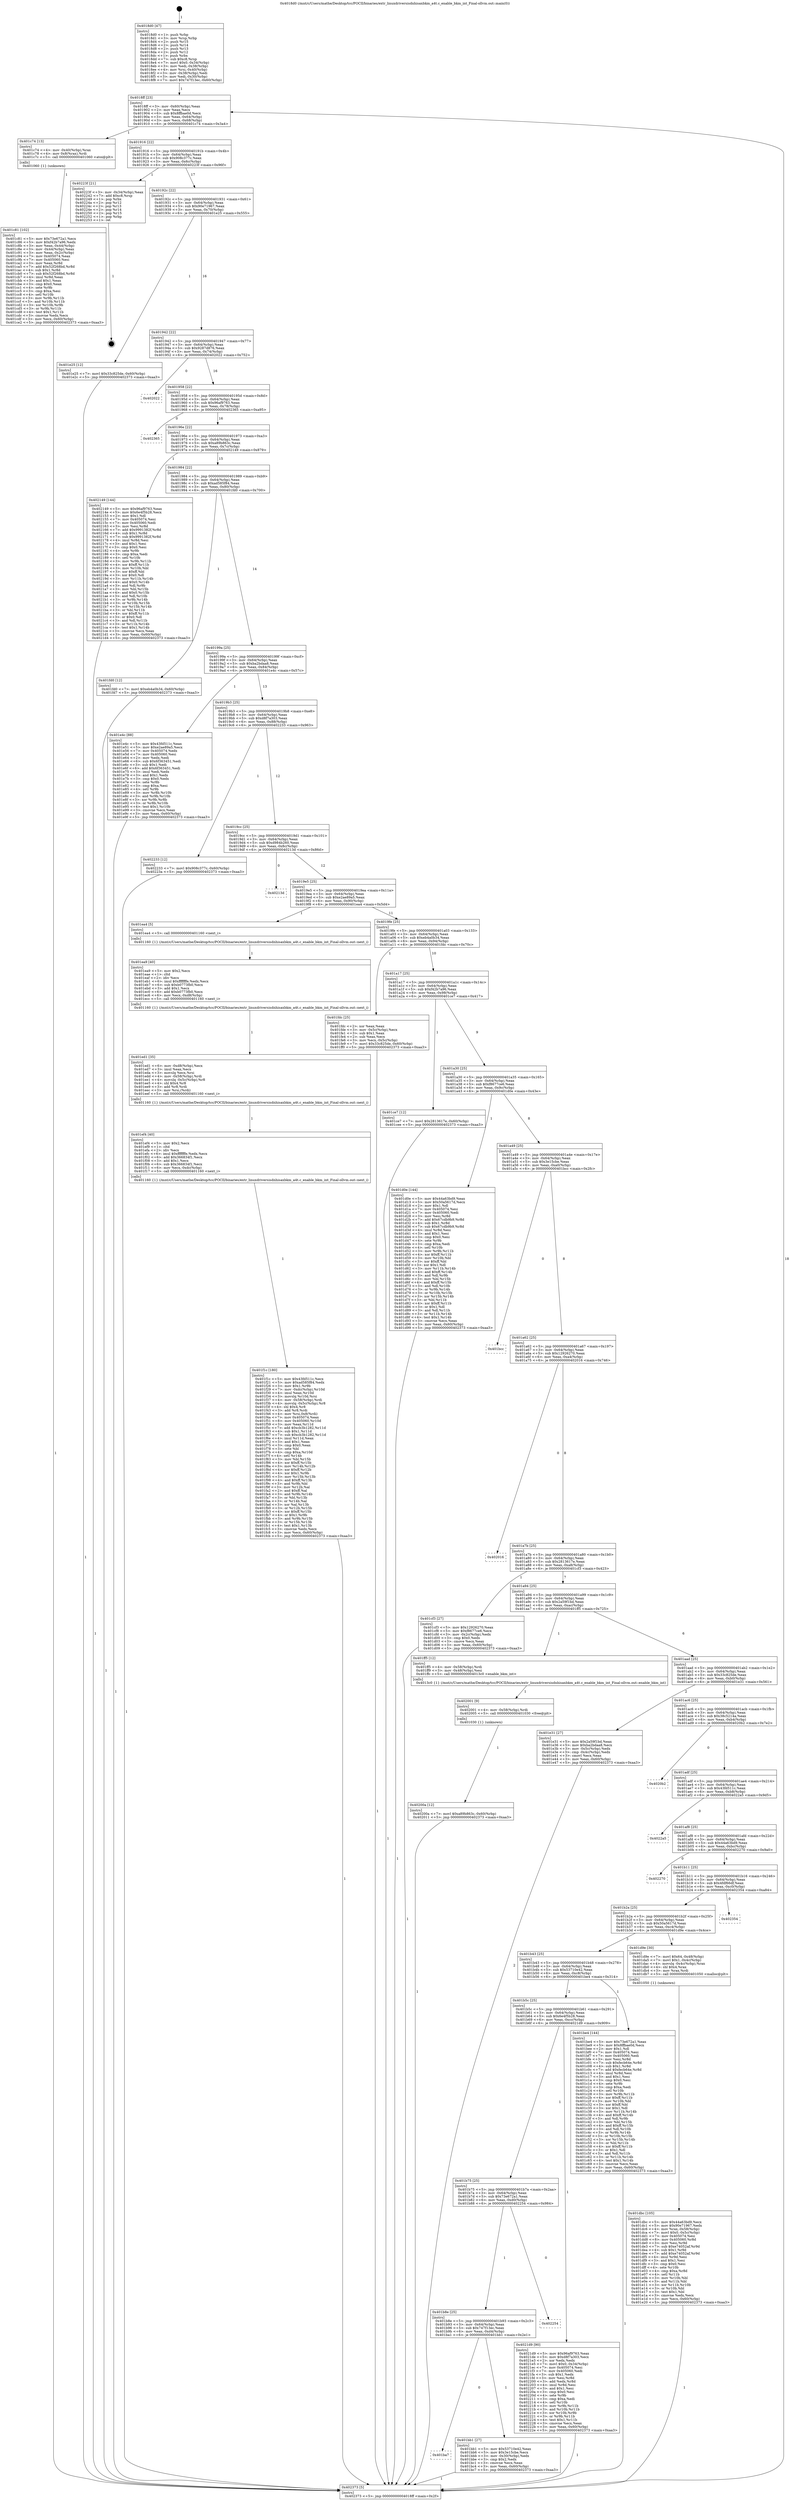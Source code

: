 digraph "0x4018d0" {
  label = "0x4018d0 (/mnt/c/Users/mathe/Desktop/tcc/POCII/binaries/extr_linuxdriversisdnhisaxbkm_a4t.c_enable_bkm_int_Final-ollvm.out::main(0))"
  labelloc = "t"
  node[shape=record]

  Entry [label="",width=0.3,height=0.3,shape=circle,fillcolor=black,style=filled]
  "0x4018ff" [label="{
     0x4018ff [23]\l
     | [instrs]\l
     &nbsp;&nbsp;0x4018ff \<+3\>: mov -0x60(%rbp),%eax\l
     &nbsp;&nbsp;0x401902 \<+2\>: mov %eax,%ecx\l
     &nbsp;&nbsp;0x401904 \<+6\>: sub $0x8ffbae0d,%ecx\l
     &nbsp;&nbsp;0x40190a \<+3\>: mov %eax,-0x64(%rbp)\l
     &nbsp;&nbsp;0x40190d \<+3\>: mov %ecx,-0x68(%rbp)\l
     &nbsp;&nbsp;0x401910 \<+6\>: je 0000000000401c74 \<main+0x3a4\>\l
  }"]
  "0x401c74" [label="{
     0x401c74 [13]\l
     | [instrs]\l
     &nbsp;&nbsp;0x401c74 \<+4\>: mov -0x40(%rbp),%rax\l
     &nbsp;&nbsp;0x401c78 \<+4\>: mov 0x8(%rax),%rdi\l
     &nbsp;&nbsp;0x401c7c \<+5\>: call 0000000000401060 \<atoi@plt\>\l
     | [calls]\l
     &nbsp;&nbsp;0x401060 \{1\} (unknown)\l
  }"]
  "0x401916" [label="{
     0x401916 [22]\l
     | [instrs]\l
     &nbsp;&nbsp;0x401916 \<+5\>: jmp 000000000040191b \<main+0x4b\>\l
     &nbsp;&nbsp;0x40191b \<+3\>: mov -0x64(%rbp),%eax\l
     &nbsp;&nbsp;0x40191e \<+5\>: sub $0x908c377c,%eax\l
     &nbsp;&nbsp;0x401923 \<+3\>: mov %eax,-0x6c(%rbp)\l
     &nbsp;&nbsp;0x401926 \<+6\>: je 000000000040223f \<main+0x96f\>\l
  }"]
  Exit [label="",width=0.3,height=0.3,shape=circle,fillcolor=black,style=filled,peripheries=2]
  "0x40223f" [label="{
     0x40223f [21]\l
     | [instrs]\l
     &nbsp;&nbsp;0x40223f \<+3\>: mov -0x34(%rbp),%eax\l
     &nbsp;&nbsp;0x402242 \<+7\>: add $0xc8,%rsp\l
     &nbsp;&nbsp;0x402249 \<+1\>: pop %rbx\l
     &nbsp;&nbsp;0x40224a \<+2\>: pop %r12\l
     &nbsp;&nbsp;0x40224c \<+2\>: pop %r13\l
     &nbsp;&nbsp;0x40224e \<+2\>: pop %r14\l
     &nbsp;&nbsp;0x402250 \<+2\>: pop %r15\l
     &nbsp;&nbsp;0x402252 \<+1\>: pop %rbp\l
     &nbsp;&nbsp;0x402253 \<+1\>: ret\l
  }"]
  "0x40192c" [label="{
     0x40192c [22]\l
     | [instrs]\l
     &nbsp;&nbsp;0x40192c \<+5\>: jmp 0000000000401931 \<main+0x61\>\l
     &nbsp;&nbsp;0x401931 \<+3\>: mov -0x64(%rbp),%eax\l
     &nbsp;&nbsp;0x401934 \<+5\>: sub $0x90e71967,%eax\l
     &nbsp;&nbsp;0x401939 \<+3\>: mov %eax,-0x70(%rbp)\l
     &nbsp;&nbsp;0x40193c \<+6\>: je 0000000000401e25 \<main+0x555\>\l
  }"]
  "0x40200a" [label="{
     0x40200a [12]\l
     | [instrs]\l
     &nbsp;&nbsp;0x40200a \<+7\>: movl $0xa89b863c,-0x60(%rbp)\l
     &nbsp;&nbsp;0x402011 \<+5\>: jmp 0000000000402373 \<main+0xaa3\>\l
  }"]
  "0x401e25" [label="{
     0x401e25 [12]\l
     | [instrs]\l
     &nbsp;&nbsp;0x401e25 \<+7\>: movl $0x33c825de,-0x60(%rbp)\l
     &nbsp;&nbsp;0x401e2c \<+5\>: jmp 0000000000402373 \<main+0xaa3\>\l
  }"]
  "0x401942" [label="{
     0x401942 [22]\l
     | [instrs]\l
     &nbsp;&nbsp;0x401942 \<+5\>: jmp 0000000000401947 \<main+0x77\>\l
     &nbsp;&nbsp;0x401947 \<+3\>: mov -0x64(%rbp),%eax\l
     &nbsp;&nbsp;0x40194a \<+5\>: sub $0x9287d876,%eax\l
     &nbsp;&nbsp;0x40194f \<+3\>: mov %eax,-0x74(%rbp)\l
     &nbsp;&nbsp;0x401952 \<+6\>: je 0000000000402022 \<main+0x752\>\l
  }"]
  "0x402001" [label="{
     0x402001 [9]\l
     | [instrs]\l
     &nbsp;&nbsp;0x402001 \<+4\>: mov -0x58(%rbp),%rdi\l
     &nbsp;&nbsp;0x402005 \<+5\>: call 0000000000401030 \<free@plt\>\l
     | [calls]\l
     &nbsp;&nbsp;0x401030 \{1\} (unknown)\l
  }"]
  "0x402022" [label="{
     0x402022\l
  }", style=dashed]
  "0x401958" [label="{
     0x401958 [22]\l
     | [instrs]\l
     &nbsp;&nbsp;0x401958 \<+5\>: jmp 000000000040195d \<main+0x8d\>\l
     &nbsp;&nbsp;0x40195d \<+3\>: mov -0x64(%rbp),%eax\l
     &nbsp;&nbsp;0x401960 \<+5\>: sub $0x96af9763,%eax\l
     &nbsp;&nbsp;0x401965 \<+3\>: mov %eax,-0x78(%rbp)\l
     &nbsp;&nbsp;0x401968 \<+6\>: je 0000000000402365 \<main+0xa95\>\l
  }"]
  "0x401f1c" [label="{
     0x401f1c [180]\l
     | [instrs]\l
     &nbsp;&nbsp;0x401f1c \<+5\>: mov $0x43fd511c,%ecx\l
     &nbsp;&nbsp;0x401f21 \<+5\>: mov $0xad585f84,%edx\l
     &nbsp;&nbsp;0x401f26 \<+3\>: mov $0x1,%r9b\l
     &nbsp;&nbsp;0x401f29 \<+7\>: mov -0xdc(%rbp),%r10d\l
     &nbsp;&nbsp;0x401f30 \<+4\>: imul %eax,%r10d\l
     &nbsp;&nbsp;0x401f34 \<+3\>: movslq %r10d,%rsi\l
     &nbsp;&nbsp;0x401f37 \<+4\>: mov -0x58(%rbp),%rdi\l
     &nbsp;&nbsp;0x401f3b \<+4\>: movslq -0x5c(%rbp),%r8\l
     &nbsp;&nbsp;0x401f3f \<+4\>: shl $0x4,%r8\l
     &nbsp;&nbsp;0x401f43 \<+3\>: add %r8,%rdi\l
     &nbsp;&nbsp;0x401f46 \<+4\>: mov %rsi,0x8(%rdi)\l
     &nbsp;&nbsp;0x401f4a \<+7\>: mov 0x405074,%eax\l
     &nbsp;&nbsp;0x401f51 \<+8\>: mov 0x405060,%r10d\l
     &nbsp;&nbsp;0x401f59 \<+3\>: mov %eax,%r11d\l
     &nbsp;&nbsp;0x401f5c \<+7\>: add $0xcb3b1282,%r11d\l
     &nbsp;&nbsp;0x401f63 \<+4\>: sub $0x1,%r11d\l
     &nbsp;&nbsp;0x401f67 \<+7\>: sub $0xcb3b1282,%r11d\l
     &nbsp;&nbsp;0x401f6e \<+4\>: imul %r11d,%eax\l
     &nbsp;&nbsp;0x401f72 \<+3\>: and $0x1,%eax\l
     &nbsp;&nbsp;0x401f75 \<+3\>: cmp $0x0,%eax\l
     &nbsp;&nbsp;0x401f78 \<+3\>: sete %bl\l
     &nbsp;&nbsp;0x401f7b \<+4\>: cmp $0xa,%r10d\l
     &nbsp;&nbsp;0x401f7f \<+4\>: setl %r14b\l
     &nbsp;&nbsp;0x401f83 \<+3\>: mov %bl,%r15b\l
     &nbsp;&nbsp;0x401f86 \<+4\>: xor $0xff,%r15b\l
     &nbsp;&nbsp;0x401f8a \<+3\>: mov %r14b,%r12b\l
     &nbsp;&nbsp;0x401f8d \<+4\>: xor $0xff,%r12b\l
     &nbsp;&nbsp;0x401f91 \<+4\>: xor $0x1,%r9b\l
     &nbsp;&nbsp;0x401f95 \<+3\>: mov %r15b,%r13b\l
     &nbsp;&nbsp;0x401f98 \<+4\>: and $0xff,%r13b\l
     &nbsp;&nbsp;0x401f9c \<+3\>: and %r9b,%bl\l
     &nbsp;&nbsp;0x401f9f \<+3\>: mov %r12b,%al\l
     &nbsp;&nbsp;0x401fa2 \<+2\>: and $0xff,%al\l
     &nbsp;&nbsp;0x401fa4 \<+3\>: and %r9b,%r14b\l
     &nbsp;&nbsp;0x401fa7 \<+3\>: or %bl,%r13b\l
     &nbsp;&nbsp;0x401faa \<+3\>: or %r14b,%al\l
     &nbsp;&nbsp;0x401fad \<+3\>: xor %al,%r13b\l
     &nbsp;&nbsp;0x401fb0 \<+3\>: or %r12b,%r15b\l
     &nbsp;&nbsp;0x401fb3 \<+4\>: xor $0xff,%r15b\l
     &nbsp;&nbsp;0x401fb7 \<+4\>: or $0x1,%r9b\l
     &nbsp;&nbsp;0x401fbb \<+3\>: and %r9b,%r15b\l
     &nbsp;&nbsp;0x401fbe \<+3\>: or %r15b,%r13b\l
     &nbsp;&nbsp;0x401fc1 \<+4\>: test $0x1,%r13b\l
     &nbsp;&nbsp;0x401fc5 \<+3\>: cmovne %edx,%ecx\l
     &nbsp;&nbsp;0x401fc8 \<+3\>: mov %ecx,-0x60(%rbp)\l
     &nbsp;&nbsp;0x401fcb \<+5\>: jmp 0000000000402373 \<main+0xaa3\>\l
  }"]
  "0x402365" [label="{
     0x402365\l
  }", style=dashed]
  "0x40196e" [label="{
     0x40196e [22]\l
     | [instrs]\l
     &nbsp;&nbsp;0x40196e \<+5\>: jmp 0000000000401973 \<main+0xa3\>\l
     &nbsp;&nbsp;0x401973 \<+3\>: mov -0x64(%rbp),%eax\l
     &nbsp;&nbsp;0x401976 \<+5\>: sub $0xa89b863c,%eax\l
     &nbsp;&nbsp;0x40197b \<+3\>: mov %eax,-0x7c(%rbp)\l
     &nbsp;&nbsp;0x40197e \<+6\>: je 0000000000402149 \<main+0x879\>\l
  }"]
  "0x401ef4" [label="{
     0x401ef4 [40]\l
     | [instrs]\l
     &nbsp;&nbsp;0x401ef4 \<+5\>: mov $0x2,%ecx\l
     &nbsp;&nbsp;0x401ef9 \<+1\>: cltd\l
     &nbsp;&nbsp;0x401efa \<+2\>: idiv %ecx\l
     &nbsp;&nbsp;0x401efc \<+6\>: imul $0xfffffffe,%edx,%ecx\l
     &nbsp;&nbsp;0x401f02 \<+6\>: add $0x366834f1,%ecx\l
     &nbsp;&nbsp;0x401f08 \<+3\>: add $0x1,%ecx\l
     &nbsp;&nbsp;0x401f0b \<+6\>: sub $0x366834f1,%ecx\l
     &nbsp;&nbsp;0x401f11 \<+6\>: mov %ecx,-0xdc(%rbp)\l
     &nbsp;&nbsp;0x401f17 \<+5\>: call 0000000000401160 \<next_i\>\l
     | [calls]\l
     &nbsp;&nbsp;0x401160 \{1\} (/mnt/c/Users/mathe/Desktop/tcc/POCII/binaries/extr_linuxdriversisdnhisaxbkm_a4t.c_enable_bkm_int_Final-ollvm.out::next_i)\l
  }"]
  "0x402149" [label="{
     0x402149 [144]\l
     | [instrs]\l
     &nbsp;&nbsp;0x402149 \<+5\>: mov $0x96af9763,%eax\l
     &nbsp;&nbsp;0x40214e \<+5\>: mov $0x6e4f5b28,%ecx\l
     &nbsp;&nbsp;0x402153 \<+2\>: mov $0x1,%dl\l
     &nbsp;&nbsp;0x402155 \<+7\>: mov 0x405074,%esi\l
     &nbsp;&nbsp;0x40215c \<+7\>: mov 0x405060,%edi\l
     &nbsp;&nbsp;0x402163 \<+3\>: mov %esi,%r8d\l
     &nbsp;&nbsp;0x402166 \<+7\>: add $0x9991382f,%r8d\l
     &nbsp;&nbsp;0x40216d \<+4\>: sub $0x1,%r8d\l
     &nbsp;&nbsp;0x402171 \<+7\>: sub $0x9991382f,%r8d\l
     &nbsp;&nbsp;0x402178 \<+4\>: imul %r8d,%esi\l
     &nbsp;&nbsp;0x40217c \<+3\>: and $0x1,%esi\l
     &nbsp;&nbsp;0x40217f \<+3\>: cmp $0x0,%esi\l
     &nbsp;&nbsp;0x402182 \<+4\>: sete %r9b\l
     &nbsp;&nbsp;0x402186 \<+3\>: cmp $0xa,%edi\l
     &nbsp;&nbsp;0x402189 \<+4\>: setl %r10b\l
     &nbsp;&nbsp;0x40218d \<+3\>: mov %r9b,%r11b\l
     &nbsp;&nbsp;0x402190 \<+4\>: xor $0xff,%r11b\l
     &nbsp;&nbsp;0x402194 \<+3\>: mov %r10b,%bl\l
     &nbsp;&nbsp;0x402197 \<+3\>: xor $0xff,%bl\l
     &nbsp;&nbsp;0x40219a \<+3\>: xor $0x0,%dl\l
     &nbsp;&nbsp;0x40219d \<+3\>: mov %r11b,%r14b\l
     &nbsp;&nbsp;0x4021a0 \<+4\>: and $0x0,%r14b\l
     &nbsp;&nbsp;0x4021a4 \<+3\>: and %dl,%r9b\l
     &nbsp;&nbsp;0x4021a7 \<+3\>: mov %bl,%r15b\l
     &nbsp;&nbsp;0x4021aa \<+4\>: and $0x0,%r15b\l
     &nbsp;&nbsp;0x4021ae \<+3\>: and %dl,%r10b\l
     &nbsp;&nbsp;0x4021b1 \<+3\>: or %r9b,%r14b\l
     &nbsp;&nbsp;0x4021b4 \<+3\>: or %r10b,%r15b\l
     &nbsp;&nbsp;0x4021b7 \<+3\>: xor %r15b,%r14b\l
     &nbsp;&nbsp;0x4021ba \<+3\>: or %bl,%r11b\l
     &nbsp;&nbsp;0x4021bd \<+4\>: xor $0xff,%r11b\l
     &nbsp;&nbsp;0x4021c1 \<+3\>: or $0x0,%dl\l
     &nbsp;&nbsp;0x4021c4 \<+3\>: and %dl,%r11b\l
     &nbsp;&nbsp;0x4021c7 \<+3\>: or %r11b,%r14b\l
     &nbsp;&nbsp;0x4021ca \<+4\>: test $0x1,%r14b\l
     &nbsp;&nbsp;0x4021ce \<+3\>: cmovne %ecx,%eax\l
     &nbsp;&nbsp;0x4021d1 \<+3\>: mov %eax,-0x60(%rbp)\l
     &nbsp;&nbsp;0x4021d4 \<+5\>: jmp 0000000000402373 \<main+0xaa3\>\l
  }"]
  "0x401984" [label="{
     0x401984 [22]\l
     | [instrs]\l
     &nbsp;&nbsp;0x401984 \<+5\>: jmp 0000000000401989 \<main+0xb9\>\l
     &nbsp;&nbsp;0x401989 \<+3\>: mov -0x64(%rbp),%eax\l
     &nbsp;&nbsp;0x40198c \<+5\>: sub $0xad585f84,%eax\l
     &nbsp;&nbsp;0x401991 \<+3\>: mov %eax,-0x80(%rbp)\l
     &nbsp;&nbsp;0x401994 \<+6\>: je 0000000000401fd0 \<main+0x700\>\l
  }"]
  "0x401ed1" [label="{
     0x401ed1 [35]\l
     | [instrs]\l
     &nbsp;&nbsp;0x401ed1 \<+6\>: mov -0xd8(%rbp),%ecx\l
     &nbsp;&nbsp;0x401ed7 \<+3\>: imul %eax,%ecx\l
     &nbsp;&nbsp;0x401eda \<+3\>: movslq %ecx,%rsi\l
     &nbsp;&nbsp;0x401edd \<+4\>: mov -0x58(%rbp),%rdi\l
     &nbsp;&nbsp;0x401ee1 \<+4\>: movslq -0x5c(%rbp),%r8\l
     &nbsp;&nbsp;0x401ee5 \<+4\>: shl $0x4,%r8\l
     &nbsp;&nbsp;0x401ee9 \<+3\>: add %r8,%rdi\l
     &nbsp;&nbsp;0x401eec \<+3\>: mov %rsi,(%rdi)\l
     &nbsp;&nbsp;0x401eef \<+5\>: call 0000000000401160 \<next_i\>\l
     | [calls]\l
     &nbsp;&nbsp;0x401160 \{1\} (/mnt/c/Users/mathe/Desktop/tcc/POCII/binaries/extr_linuxdriversisdnhisaxbkm_a4t.c_enable_bkm_int_Final-ollvm.out::next_i)\l
  }"]
  "0x401fd0" [label="{
     0x401fd0 [12]\l
     | [instrs]\l
     &nbsp;&nbsp;0x401fd0 \<+7\>: movl $0xeb4a0b34,-0x60(%rbp)\l
     &nbsp;&nbsp;0x401fd7 \<+5\>: jmp 0000000000402373 \<main+0xaa3\>\l
  }"]
  "0x40199a" [label="{
     0x40199a [25]\l
     | [instrs]\l
     &nbsp;&nbsp;0x40199a \<+5\>: jmp 000000000040199f \<main+0xcf\>\l
     &nbsp;&nbsp;0x40199f \<+3\>: mov -0x64(%rbp),%eax\l
     &nbsp;&nbsp;0x4019a2 \<+5\>: sub $0xba2bdaa8,%eax\l
     &nbsp;&nbsp;0x4019a7 \<+6\>: mov %eax,-0x84(%rbp)\l
     &nbsp;&nbsp;0x4019ad \<+6\>: je 0000000000401e4c \<main+0x57c\>\l
  }"]
  "0x401ea9" [label="{
     0x401ea9 [40]\l
     | [instrs]\l
     &nbsp;&nbsp;0x401ea9 \<+5\>: mov $0x2,%ecx\l
     &nbsp;&nbsp;0x401eae \<+1\>: cltd\l
     &nbsp;&nbsp;0x401eaf \<+2\>: idiv %ecx\l
     &nbsp;&nbsp;0x401eb1 \<+6\>: imul $0xfffffffe,%edx,%ecx\l
     &nbsp;&nbsp;0x401eb7 \<+6\>: sub $0xb0773fb0,%ecx\l
     &nbsp;&nbsp;0x401ebd \<+3\>: add $0x1,%ecx\l
     &nbsp;&nbsp;0x401ec0 \<+6\>: add $0xb0773fb0,%ecx\l
     &nbsp;&nbsp;0x401ec6 \<+6\>: mov %ecx,-0xd8(%rbp)\l
     &nbsp;&nbsp;0x401ecc \<+5\>: call 0000000000401160 \<next_i\>\l
     | [calls]\l
     &nbsp;&nbsp;0x401160 \{1\} (/mnt/c/Users/mathe/Desktop/tcc/POCII/binaries/extr_linuxdriversisdnhisaxbkm_a4t.c_enable_bkm_int_Final-ollvm.out::next_i)\l
  }"]
  "0x401e4c" [label="{
     0x401e4c [88]\l
     | [instrs]\l
     &nbsp;&nbsp;0x401e4c \<+5\>: mov $0x43fd511c,%eax\l
     &nbsp;&nbsp;0x401e51 \<+5\>: mov $0xe2ae89a5,%ecx\l
     &nbsp;&nbsp;0x401e56 \<+7\>: mov 0x405074,%edx\l
     &nbsp;&nbsp;0x401e5d \<+7\>: mov 0x405060,%esi\l
     &nbsp;&nbsp;0x401e64 \<+2\>: mov %edx,%edi\l
     &nbsp;&nbsp;0x401e66 \<+6\>: sub $0x6f363451,%edi\l
     &nbsp;&nbsp;0x401e6c \<+3\>: sub $0x1,%edi\l
     &nbsp;&nbsp;0x401e6f \<+6\>: add $0x6f363451,%edi\l
     &nbsp;&nbsp;0x401e75 \<+3\>: imul %edi,%edx\l
     &nbsp;&nbsp;0x401e78 \<+3\>: and $0x1,%edx\l
     &nbsp;&nbsp;0x401e7b \<+3\>: cmp $0x0,%edx\l
     &nbsp;&nbsp;0x401e7e \<+4\>: sete %r8b\l
     &nbsp;&nbsp;0x401e82 \<+3\>: cmp $0xa,%esi\l
     &nbsp;&nbsp;0x401e85 \<+4\>: setl %r9b\l
     &nbsp;&nbsp;0x401e89 \<+3\>: mov %r8b,%r10b\l
     &nbsp;&nbsp;0x401e8c \<+3\>: and %r9b,%r10b\l
     &nbsp;&nbsp;0x401e8f \<+3\>: xor %r9b,%r8b\l
     &nbsp;&nbsp;0x401e92 \<+3\>: or %r8b,%r10b\l
     &nbsp;&nbsp;0x401e95 \<+4\>: test $0x1,%r10b\l
     &nbsp;&nbsp;0x401e99 \<+3\>: cmovne %ecx,%eax\l
     &nbsp;&nbsp;0x401e9c \<+3\>: mov %eax,-0x60(%rbp)\l
     &nbsp;&nbsp;0x401e9f \<+5\>: jmp 0000000000402373 \<main+0xaa3\>\l
  }"]
  "0x4019b3" [label="{
     0x4019b3 [25]\l
     | [instrs]\l
     &nbsp;&nbsp;0x4019b3 \<+5\>: jmp 00000000004019b8 \<main+0xe8\>\l
     &nbsp;&nbsp;0x4019b8 \<+3\>: mov -0x64(%rbp),%eax\l
     &nbsp;&nbsp;0x4019bb \<+5\>: sub $0xd8f7a303,%eax\l
     &nbsp;&nbsp;0x4019c0 \<+6\>: mov %eax,-0x88(%rbp)\l
     &nbsp;&nbsp;0x4019c6 \<+6\>: je 0000000000402233 \<main+0x963\>\l
  }"]
  "0x401dbc" [label="{
     0x401dbc [105]\l
     | [instrs]\l
     &nbsp;&nbsp;0x401dbc \<+5\>: mov $0x44a63bd9,%ecx\l
     &nbsp;&nbsp;0x401dc1 \<+5\>: mov $0x90e71967,%edx\l
     &nbsp;&nbsp;0x401dc6 \<+4\>: mov %rax,-0x58(%rbp)\l
     &nbsp;&nbsp;0x401dca \<+7\>: movl $0x0,-0x5c(%rbp)\l
     &nbsp;&nbsp;0x401dd1 \<+7\>: mov 0x405074,%esi\l
     &nbsp;&nbsp;0x401dd8 \<+8\>: mov 0x405060,%r8d\l
     &nbsp;&nbsp;0x401de0 \<+3\>: mov %esi,%r9d\l
     &nbsp;&nbsp;0x401de3 \<+7\>: sub $0xe74052af,%r9d\l
     &nbsp;&nbsp;0x401dea \<+4\>: sub $0x1,%r9d\l
     &nbsp;&nbsp;0x401dee \<+7\>: add $0xe74052af,%r9d\l
     &nbsp;&nbsp;0x401df5 \<+4\>: imul %r9d,%esi\l
     &nbsp;&nbsp;0x401df9 \<+3\>: and $0x1,%esi\l
     &nbsp;&nbsp;0x401dfc \<+3\>: cmp $0x0,%esi\l
     &nbsp;&nbsp;0x401dff \<+4\>: sete %r10b\l
     &nbsp;&nbsp;0x401e03 \<+4\>: cmp $0xa,%r8d\l
     &nbsp;&nbsp;0x401e07 \<+4\>: setl %r11b\l
     &nbsp;&nbsp;0x401e0b \<+3\>: mov %r10b,%bl\l
     &nbsp;&nbsp;0x401e0e \<+3\>: and %r11b,%bl\l
     &nbsp;&nbsp;0x401e11 \<+3\>: xor %r11b,%r10b\l
     &nbsp;&nbsp;0x401e14 \<+3\>: or %r10b,%bl\l
     &nbsp;&nbsp;0x401e17 \<+3\>: test $0x1,%bl\l
     &nbsp;&nbsp;0x401e1a \<+3\>: cmovne %edx,%ecx\l
     &nbsp;&nbsp;0x401e1d \<+3\>: mov %ecx,-0x60(%rbp)\l
     &nbsp;&nbsp;0x401e20 \<+5\>: jmp 0000000000402373 \<main+0xaa3\>\l
  }"]
  "0x402233" [label="{
     0x402233 [12]\l
     | [instrs]\l
     &nbsp;&nbsp;0x402233 \<+7\>: movl $0x908c377c,-0x60(%rbp)\l
     &nbsp;&nbsp;0x40223a \<+5\>: jmp 0000000000402373 \<main+0xaa3\>\l
  }"]
  "0x4019cc" [label="{
     0x4019cc [25]\l
     | [instrs]\l
     &nbsp;&nbsp;0x4019cc \<+5\>: jmp 00000000004019d1 \<main+0x101\>\l
     &nbsp;&nbsp;0x4019d1 \<+3\>: mov -0x64(%rbp),%eax\l
     &nbsp;&nbsp;0x4019d4 \<+5\>: sub $0xd984b260,%eax\l
     &nbsp;&nbsp;0x4019d9 \<+6\>: mov %eax,-0x8c(%rbp)\l
     &nbsp;&nbsp;0x4019df \<+6\>: je 000000000040213d \<main+0x86d\>\l
  }"]
  "0x401c81" [label="{
     0x401c81 [102]\l
     | [instrs]\l
     &nbsp;&nbsp;0x401c81 \<+5\>: mov $0x73e672a1,%ecx\l
     &nbsp;&nbsp;0x401c86 \<+5\>: mov $0xf42b7a96,%edx\l
     &nbsp;&nbsp;0x401c8b \<+3\>: mov %eax,-0x44(%rbp)\l
     &nbsp;&nbsp;0x401c8e \<+3\>: mov -0x44(%rbp),%eax\l
     &nbsp;&nbsp;0x401c91 \<+3\>: mov %eax,-0x2c(%rbp)\l
     &nbsp;&nbsp;0x401c94 \<+7\>: mov 0x405074,%eax\l
     &nbsp;&nbsp;0x401c9b \<+7\>: mov 0x405060,%esi\l
     &nbsp;&nbsp;0x401ca2 \<+3\>: mov %eax,%r8d\l
     &nbsp;&nbsp;0x401ca5 \<+7\>: add $0x52f268bd,%r8d\l
     &nbsp;&nbsp;0x401cac \<+4\>: sub $0x1,%r8d\l
     &nbsp;&nbsp;0x401cb0 \<+7\>: sub $0x52f268bd,%r8d\l
     &nbsp;&nbsp;0x401cb7 \<+4\>: imul %r8d,%eax\l
     &nbsp;&nbsp;0x401cbb \<+3\>: and $0x1,%eax\l
     &nbsp;&nbsp;0x401cbe \<+3\>: cmp $0x0,%eax\l
     &nbsp;&nbsp;0x401cc1 \<+4\>: sete %r9b\l
     &nbsp;&nbsp;0x401cc5 \<+3\>: cmp $0xa,%esi\l
     &nbsp;&nbsp;0x401cc8 \<+4\>: setl %r10b\l
     &nbsp;&nbsp;0x401ccc \<+3\>: mov %r9b,%r11b\l
     &nbsp;&nbsp;0x401ccf \<+3\>: and %r10b,%r11b\l
     &nbsp;&nbsp;0x401cd2 \<+3\>: xor %r10b,%r9b\l
     &nbsp;&nbsp;0x401cd5 \<+3\>: or %r9b,%r11b\l
     &nbsp;&nbsp;0x401cd8 \<+4\>: test $0x1,%r11b\l
     &nbsp;&nbsp;0x401cdc \<+3\>: cmovne %edx,%ecx\l
     &nbsp;&nbsp;0x401cdf \<+3\>: mov %ecx,-0x60(%rbp)\l
     &nbsp;&nbsp;0x401ce2 \<+5\>: jmp 0000000000402373 \<main+0xaa3\>\l
  }"]
  "0x40213d" [label="{
     0x40213d\l
  }", style=dashed]
  "0x4019e5" [label="{
     0x4019e5 [25]\l
     | [instrs]\l
     &nbsp;&nbsp;0x4019e5 \<+5\>: jmp 00000000004019ea \<main+0x11a\>\l
     &nbsp;&nbsp;0x4019ea \<+3\>: mov -0x64(%rbp),%eax\l
     &nbsp;&nbsp;0x4019ed \<+5\>: sub $0xe2ae89a5,%eax\l
     &nbsp;&nbsp;0x4019f2 \<+6\>: mov %eax,-0x90(%rbp)\l
     &nbsp;&nbsp;0x4019f8 \<+6\>: je 0000000000401ea4 \<main+0x5d4\>\l
  }"]
  "0x4018d0" [label="{
     0x4018d0 [47]\l
     | [instrs]\l
     &nbsp;&nbsp;0x4018d0 \<+1\>: push %rbp\l
     &nbsp;&nbsp;0x4018d1 \<+3\>: mov %rsp,%rbp\l
     &nbsp;&nbsp;0x4018d4 \<+2\>: push %r15\l
     &nbsp;&nbsp;0x4018d6 \<+2\>: push %r14\l
     &nbsp;&nbsp;0x4018d8 \<+2\>: push %r13\l
     &nbsp;&nbsp;0x4018da \<+2\>: push %r12\l
     &nbsp;&nbsp;0x4018dc \<+1\>: push %rbx\l
     &nbsp;&nbsp;0x4018dd \<+7\>: sub $0xc8,%rsp\l
     &nbsp;&nbsp;0x4018e4 \<+7\>: movl $0x0,-0x34(%rbp)\l
     &nbsp;&nbsp;0x4018eb \<+3\>: mov %edi,-0x38(%rbp)\l
     &nbsp;&nbsp;0x4018ee \<+4\>: mov %rsi,-0x40(%rbp)\l
     &nbsp;&nbsp;0x4018f2 \<+3\>: mov -0x38(%rbp),%edi\l
     &nbsp;&nbsp;0x4018f5 \<+3\>: mov %edi,-0x30(%rbp)\l
     &nbsp;&nbsp;0x4018f8 \<+7\>: movl $0x747f13ec,-0x60(%rbp)\l
  }"]
  "0x401ea4" [label="{
     0x401ea4 [5]\l
     | [instrs]\l
     &nbsp;&nbsp;0x401ea4 \<+5\>: call 0000000000401160 \<next_i\>\l
     | [calls]\l
     &nbsp;&nbsp;0x401160 \{1\} (/mnt/c/Users/mathe/Desktop/tcc/POCII/binaries/extr_linuxdriversisdnhisaxbkm_a4t.c_enable_bkm_int_Final-ollvm.out::next_i)\l
  }"]
  "0x4019fe" [label="{
     0x4019fe [25]\l
     | [instrs]\l
     &nbsp;&nbsp;0x4019fe \<+5\>: jmp 0000000000401a03 \<main+0x133\>\l
     &nbsp;&nbsp;0x401a03 \<+3\>: mov -0x64(%rbp),%eax\l
     &nbsp;&nbsp;0x401a06 \<+5\>: sub $0xeb4a0b34,%eax\l
     &nbsp;&nbsp;0x401a0b \<+6\>: mov %eax,-0x94(%rbp)\l
     &nbsp;&nbsp;0x401a11 \<+6\>: je 0000000000401fdc \<main+0x70c\>\l
  }"]
  "0x402373" [label="{
     0x402373 [5]\l
     | [instrs]\l
     &nbsp;&nbsp;0x402373 \<+5\>: jmp 00000000004018ff \<main+0x2f\>\l
  }"]
  "0x401fdc" [label="{
     0x401fdc [25]\l
     | [instrs]\l
     &nbsp;&nbsp;0x401fdc \<+2\>: xor %eax,%eax\l
     &nbsp;&nbsp;0x401fde \<+3\>: mov -0x5c(%rbp),%ecx\l
     &nbsp;&nbsp;0x401fe1 \<+3\>: sub $0x1,%eax\l
     &nbsp;&nbsp;0x401fe4 \<+2\>: sub %eax,%ecx\l
     &nbsp;&nbsp;0x401fe6 \<+3\>: mov %ecx,-0x5c(%rbp)\l
     &nbsp;&nbsp;0x401fe9 \<+7\>: movl $0x33c825de,-0x60(%rbp)\l
     &nbsp;&nbsp;0x401ff0 \<+5\>: jmp 0000000000402373 \<main+0xaa3\>\l
  }"]
  "0x401a17" [label="{
     0x401a17 [25]\l
     | [instrs]\l
     &nbsp;&nbsp;0x401a17 \<+5\>: jmp 0000000000401a1c \<main+0x14c\>\l
     &nbsp;&nbsp;0x401a1c \<+3\>: mov -0x64(%rbp),%eax\l
     &nbsp;&nbsp;0x401a1f \<+5\>: sub $0xf42b7a96,%eax\l
     &nbsp;&nbsp;0x401a24 \<+6\>: mov %eax,-0x98(%rbp)\l
     &nbsp;&nbsp;0x401a2a \<+6\>: je 0000000000401ce7 \<main+0x417\>\l
  }"]
  "0x401ba7" [label="{
     0x401ba7\l
  }", style=dashed]
  "0x401ce7" [label="{
     0x401ce7 [12]\l
     | [instrs]\l
     &nbsp;&nbsp;0x401ce7 \<+7\>: movl $0x2813617e,-0x60(%rbp)\l
     &nbsp;&nbsp;0x401cee \<+5\>: jmp 0000000000402373 \<main+0xaa3\>\l
  }"]
  "0x401a30" [label="{
     0x401a30 [25]\l
     | [instrs]\l
     &nbsp;&nbsp;0x401a30 \<+5\>: jmp 0000000000401a35 \<main+0x165\>\l
     &nbsp;&nbsp;0x401a35 \<+3\>: mov -0x64(%rbp),%eax\l
     &nbsp;&nbsp;0x401a38 \<+5\>: sub $0xf8677ce6,%eax\l
     &nbsp;&nbsp;0x401a3d \<+6\>: mov %eax,-0x9c(%rbp)\l
     &nbsp;&nbsp;0x401a43 \<+6\>: je 0000000000401d0e \<main+0x43e\>\l
  }"]
  "0x401bb1" [label="{
     0x401bb1 [27]\l
     | [instrs]\l
     &nbsp;&nbsp;0x401bb1 \<+5\>: mov $0x53710e42,%eax\l
     &nbsp;&nbsp;0x401bb6 \<+5\>: mov $0x3e15cbe,%ecx\l
     &nbsp;&nbsp;0x401bbb \<+3\>: mov -0x30(%rbp),%edx\l
     &nbsp;&nbsp;0x401bbe \<+3\>: cmp $0x2,%edx\l
     &nbsp;&nbsp;0x401bc1 \<+3\>: cmovne %ecx,%eax\l
     &nbsp;&nbsp;0x401bc4 \<+3\>: mov %eax,-0x60(%rbp)\l
     &nbsp;&nbsp;0x401bc7 \<+5\>: jmp 0000000000402373 \<main+0xaa3\>\l
  }"]
  "0x401d0e" [label="{
     0x401d0e [144]\l
     | [instrs]\l
     &nbsp;&nbsp;0x401d0e \<+5\>: mov $0x44a63bd9,%eax\l
     &nbsp;&nbsp;0x401d13 \<+5\>: mov $0x50a5617d,%ecx\l
     &nbsp;&nbsp;0x401d18 \<+2\>: mov $0x1,%dl\l
     &nbsp;&nbsp;0x401d1a \<+7\>: mov 0x405074,%esi\l
     &nbsp;&nbsp;0x401d21 \<+7\>: mov 0x405060,%edi\l
     &nbsp;&nbsp;0x401d28 \<+3\>: mov %esi,%r8d\l
     &nbsp;&nbsp;0x401d2b \<+7\>: add $0x67cdb9b9,%r8d\l
     &nbsp;&nbsp;0x401d32 \<+4\>: sub $0x1,%r8d\l
     &nbsp;&nbsp;0x401d36 \<+7\>: sub $0x67cdb9b9,%r8d\l
     &nbsp;&nbsp;0x401d3d \<+4\>: imul %r8d,%esi\l
     &nbsp;&nbsp;0x401d41 \<+3\>: and $0x1,%esi\l
     &nbsp;&nbsp;0x401d44 \<+3\>: cmp $0x0,%esi\l
     &nbsp;&nbsp;0x401d47 \<+4\>: sete %r9b\l
     &nbsp;&nbsp;0x401d4b \<+3\>: cmp $0xa,%edi\l
     &nbsp;&nbsp;0x401d4e \<+4\>: setl %r10b\l
     &nbsp;&nbsp;0x401d52 \<+3\>: mov %r9b,%r11b\l
     &nbsp;&nbsp;0x401d55 \<+4\>: xor $0xff,%r11b\l
     &nbsp;&nbsp;0x401d59 \<+3\>: mov %r10b,%bl\l
     &nbsp;&nbsp;0x401d5c \<+3\>: xor $0xff,%bl\l
     &nbsp;&nbsp;0x401d5f \<+3\>: xor $0x1,%dl\l
     &nbsp;&nbsp;0x401d62 \<+3\>: mov %r11b,%r14b\l
     &nbsp;&nbsp;0x401d65 \<+4\>: and $0xff,%r14b\l
     &nbsp;&nbsp;0x401d69 \<+3\>: and %dl,%r9b\l
     &nbsp;&nbsp;0x401d6c \<+3\>: mov %bl,%r15b\l
     &nbsp;&nbsp;0x401d6f \<+4\>: and $0xff,%r15b\l
     &nbsp;&nbsp;0x401d73 \<+3\>: and %dl,%r10b\l
     &nbsp;&nbsp;0x401d76 \<+3\>: or %r9b,%r14b\l
     &nbsp;&nbsp;0x401d79 \<+3\>: or %r10b,%r15b\l
     &nbsp;&nbsp;0x401d7c \<+3\>: xor %r15b,%r14b\l
     &nbsp;&nbsp;0x401d7f \<+3\>: or %bl,%r11b\l
     &nbsp;&nbsp;0x401d82 \<+4\>: xor $0xff,%r11b\l
     &nbsp;&nbsp;0x401d86 \<+3\>: or $0x1,%dl\l
     &nbsp;&nbsp;0x401d89 \<+3\>: and %dl,%r11b\l
     &nbsp;&nbsp;0x401d8c \<+3\>: or %r11b,%r14b\l
     &nbsp;&nbsp;0x401d8f \<+4\>: test $0x1,%r14b\l
     &nbsp;&nbsp;0x401d93 \<+3\>: cmovne %ecx,%eax\l
     &nbsp;&nbsp;0x401d96 \<+3\>: mov %eax,-0x60(%rbp)\l
     &nbsp;&nbsp;0x401d99 \<+5\>: jmp 0000000000402373 \<main+0xaa3\>\l
  }"]
  "0x401a49" [label="{
     0x401a49 [25]\l
     | [instrs]\l
     &nbsp;&nbsp;0x401a49 \<+5\>: jmp 0000000000401a4e \<main+0x17e\>\l
     &nbsp;&nbsp;0x401a4e \<+3\>: mov -0x64(%rbp),%eax\l
     &nbsp;&nbsp;0x401a51 \<+5\>: sub $0x3e15cbe,%eax\l
     &nbsp;&nbsp;0x401a56 \<+6\>: mov %eax,-0xa0(%rbp)\l
     &nbsp;&nbsp;0x401a5c \<+6\>: je 0000000000401bcc \<main+0x2fc\>\l
  }"]
  "0x401b8e" [label="{
     0x401b8e [25]\l
     | [instrs]\l
     &nbsp;&nbsp;0x401b8e \<+5\>: jmp 0000000000401b93 \<main+0x2c3\>\l
     &nbsp;&nbsp;0x401b93 \<+3\>: mov -0x64(%rbp),%eax\l
     &nbsp;&nbsp;0x401b96 \<+5\>: sub $0x747f13ec,%eax\l
     &nbsp;&nbsp;0x401b9b \<+6\>: mov %eax,-0xd4(%rbp)\l
     &nbsp;&nbsp;0x401ba1 \<+6\>: je 0000000000401bb1 \<main+0x2e1\>\l
  }"]
  "0x401bcc" [label="{
     0x401bcc\l
  }", style=dashed]
  "0x401a62" [label="{
     0x401a62 [25]\l
     | [instrs]\l
     &nbsp;&nbsp;0x401a62 \<+5\>: jmp 0000000000401a67 \<main+0x197\>\l
     &nbsp;&nbsp;0x401a67 \<+3\>: mov -0x64(%rbp),%eax\l
     &nbsp;&nbsp;0x401a6a \<+5\>: sub $0x12926270,%eax\l
     &nbsp;&nbsp;0x401a6f \<+6\>: mov %eax,-0xa4(%rbp)\l
     &nbsp;&nbsp;0x401a75 \<+6\>: je 0000000000402016 \<main+0x746\>\l
  }"]
  "0x402254" [label="{
     0x402254\l
  }", style=dashed]
  "0x402016" [label="{
     0x402016\l
  }", style=dashed]
  "0x401a7b" [label="{
     0x401a7b [25]\l
     | [instrs]\l
     &nbsp;&nbsp;0x401a7b \<+5\>: jmp 0000000000401a80 \<main+0x1b0\>\l
     &nbsp;&nbsp;0x401a80 \<+3\>: mov -0x64(%rbp),%eax\l
     &nbsp;&nbsp;0x401a83 \<+5\>: sub $0x2813617e,%eax\l
     &nbsp;&nbsp;0x401a88 \<+6\>: mov %eax,-0xa8(%rbp)\l
     &nbsp;&nbsp;0x401a8e \<+6\>: je 0000000000401cf3 \<main+0x423\>\l
  }"]
  "0x401b75" [label="{
     0x401b75 [25]\l
     | [instrs]\l
     &nbsp;&nbsp;0x401b75 \<+5\>: jmp 0000000000401b7a \<main+0x2aa\>\l
     &nbsp;&nbsp;0x401b7a \<+3\>: mov -0x64(%rbp),%eax\l
     &nbsp;&nbsp;0x401b7d \<+5\>: sub $0x73e672a1,%eax\l
     &nbsp;&nbsp;0x401b82 \<+6\>: mov %eax,-0xd0(%rbp)\l
     &nbsp;&nbsp;0x401b88 \<+6\>: je 0000000000402254 \<main+0x984\>\l
  }"]
  "0x401cf3" [label="{
     0x401cf3 [27]\l
     | [instrs]\l
     &nbsp;&nbsp;0x401cf3 \<+5\>: mov $0x12926270,%eax\l
     &nbsp;&nbsp;0x401cf8 \<+5\>: mov $0xf8677ce6,%ecx\l
     &nbsp;&nbsp;0x401cfd \<+3\>: mov -0x2c(%rbp),%edx\l
     &nbsp;&nbsp;0x401d00 \<+3\>: cmp $0x0,%edx\l
     &nbsp;&nbsp;0x401d03 \<+3\>: cmove %ecx,%eax\l
     &nbsp;&nbsp;0x401d06 \<+3\>: mov %eax,-0x60(%rbp)\l
     &nbsp;&nbsp;0x401d09 \<+5\>: jmp 0000000000402373 \<main+0xaa3\>\l
  }"]
  "0x401a94" [label="{
     0x401a94 [25]\l
     | [instrs]\l
     &nbsp;&nbsp;0x401a94 \<+5\>: jmp 0000000000401a99 \<main+0x1c9\>\l
     &nbsp;&nbsp;0x401a99 \<+3\>: mov -0x64(%rbp),%eax\l
     &nbsp;&nbsp;0x401a9c \<+5\>: sub $0x2a59f1bd,%eax\l
     &nbsp;&nbsp;0x401aa1 \<+6\>: mov %eax,-0xac(%rbp)\l
     &nbsp;&nbsp;0x401aa7 \<+6\>: je 0000000000401ff5 \<main+0x725\>\l
  }"]
  "0x4021d9" [label="{
     0x4021d9 [90]\l
     | [instrs]\l
     &nbsp;&nbsp;0x4021d9 \<+5\>: mov $0x96af9763,%eax\l
     &nbsp;&nbsp;0x4021de \<+5\>: mov $0xd8f7a303,%ecx\l
     &nbsp;&nbsp;0x4021e3 \<+2\>: xor %edx,%edx\l
     &nbsp;&nbsp;0x4021e5 \<+7\>: movl $0x0,-0x34(%rbp)\l
     &nbsp;&nbsp;0x4021ec \<+7\>: mov 0x405074,%esi\l
     &nbsp;&nbsp;0x4021f3 \<+7\>: mov 0x405060,%edi\l
     &nbsp;&nbsp;0x4021fa \<+3\>: sub $0x1,%edx\l
     &nbsp;&nbsp;0x4021fd \<+3\>: mov %esi,%r8d\l
     &nbsp;&nbsp;0x402200 \<+3\>: add %edx,%r8d\l
     &nbsp;&nbsp;0x402203 \<+4\>: imul %r8d,%esi\l
     &nbsp;&nbsp;0x402207 \<+3\>: and $0x1,%esi\l
     &nbsp;&nbsp;0x40220a \<+3\>: cmp $0x0,%esi\l
     &nbsp;&nbsp;0x40220d \<+4\>: sete %r9b\l
     &nbsp;&nbsp;0x402211 \<+3\>: cmp $0xa,%edi\l
     &nbsp;&nbsp;0x402214 \<+4\>: setl %r10b\l
     &nbsp;&nbsp;0x402218 \<+3\>: mov %r9b,%r11b\l
     &nbsp;&nbsp;0x40221b \<+3\>: and %r10b,%r11b\l
     &nbsp;&nbsp;0x40221e \<+3\>: xor %r10b,%r9b\l
     &nbsp;&nbsp;0x402221 \<+3\>: or %r9b,%r11b\l
     &nbsp;&nbsp;0x402224 \<+4\>: test $0x1,%r11b\l
     &nbsp;&nbsp;0x402228 \<+3\>: cmovne %ecx,%eax\l
     &nbsp;&nbsp;0x40222b \<+3\>: mov %eax,-0x60(%rbp)\l
     &nbsp;&nbsp;0x40222e \<+5\>: jmp 0000000000402373 \<main+0xaa3\>\l
  }"]
  "0x401ff5" [label="{
     0x401ff5 [12]\l
     | [instrs]\l
     &nbsp;&nbsp;0x401ff5 \<+4\>: mov -0x58(%rbp),%rdi\l
     &nbsp;&nbsp;0x401ff9 \<+3\>: mov -0x48(%rbp),%esi\l
     &nbsp;&nbsp;0x401ffc \<+5\>: call 00000000004013c0 \<enable_bkm_int\>\l
     | [calls]\l
     &nbsp;&nbsp;0x4013c0 \{1\} (/mnt/c/Users/mathe/Desktop/tcc/POCII/binaries/extr_linuxdriversisdnhisaxbkm_a4t.c_enable_bkm_int_Final-ollvm.out::enable_bkm_int)\l
  }"]
  "0x401aad" [label="{
     0x401aad [25]\l
     | [instrs]\l
     &nbsp;&nbsp;0x401aad \<+5\>: jmp 0000000000401ab2 \<main+0x1e2\>\l
     &nbsp;&nbsp;0x401ab2 \<+3\>: mov -0x64(%rbp),%eax\l
     &nbsp;&nbsp;0x401ab5 \<+5\>: sub $0x33c825de,%eax\l
     &nbsp;&nbsp;0x401aba \<+6\>: mov %eax,-0xb0(%rbp)\l
     &nbsp;&nbsp;0x401ac0 \<+6\>: je 0000000000401e31 \<main+0x561\>\l
  }"]
  "0x401b5c" [label="{
     0x401b5c [25]\l
     | [instrs]\l
     &nbsp;&nbsp;0x401b5c \<+5\>: jmp 0000000000401b61 \<main+0x291\>\l
     &nbsp;&nbsp;0x401b61 \<+3\>: mov -0x64(%rbp),%eax\l
     &nbsp;&nbsp;0x401b64 \<+5\>: sub $0x6e4f5b28,%eax\l
     &nbsp;&nbsp;0x401b69 \<+6\>: mov %eax,-0xcc(%rbp)\l
     &nbsp;&nbsp;0x401b6f \<+6\>: je 00000000004021d9 \<main+0x909\>\l
  }"]
  "0x401e31" [label="{
     0x401e31 [27]\l
     | [instrs]\l
     &nbsp;&nbsp;0x401e31 \<+5\>: mov $0x2a59f1bd,%eax\l
     &nbsp;&nbsp;0x401e36 \<+5\>: mov $0xba2bdaa8,%ecx\l
     &nbsp;&nbsp;0x401e3b \<+3\>: mov -0x5c(%rbp),%edx\l
     &nbsp;&nbsp;0x401e3e \<+3\>: cmp -0x4c(%rbp),%edx\l
     &nbsp;&nbsp;0x401e41 \<+3\>: cmovl %ecx,%eax\l
     &nbsp;&nbsp;0x401e44 \<+3\>: mov %eax,-0x60(%rbp)\l
     &nbsp;&nbsp;0x401e47 \<+5\>: jmp 0000000000402373 \<main+0xaa3\>\l
  }"]
  "0x401ac6" [label="{
     0x401ac6 [25]\l
     | [instrs]\l
     &nbsp;&nbsp;0x401ac6 \<+5\>: jmp 0000000000401acb \<main+0x1fb\>\l
     &nbsp;&nbsp;0x401acb \<+3\>: mov -0x64(%rbp),%eax\l
     &nbsp;&nbsp;0x401ace \<+5\>: sub $0x38c5214a,%eax\l
     &nbsp;&nbsp;0x401ad3 \<+6\>: mov %eax,-0xb4(%rbp)\l
     &nbsp;&nbsp;0x401ad9 \<+6\>: je 00000000004020b2 \<main+0x7e2\>\l
  }"]
  "0x401be4" [label="{
     0x401be4 [144]\l
     | [instrs]\l
     &nbsp;&nbsp;0x401be4 \<+5\>: mov $0x73e672a1,%eax\l
     &nbsp;&nbsp;0x401be9 \<+5\>: mov $0x8ffbae0d,%ecx\l
     &nbsp;&nbsp;0x401bee \<+2\>: mov $0x1,%dl\l
     &nbsp;&nbsp;0x401bf0 \<+7\>: mov 0x405074,%esi\l
     &nbsp;&nbsp;0x401bf7 \<+7\>: mov 0x405060,%edi\l
     &nbsp;&nbsp;0x401bfe \<+3\>: mov %esi,%r8d\l
     &nbsp;&nbsp;0x401c01 \<+7\>: sub $0xfecb64e,%r8d\l
     &nbsp;&nbsp;0x401c08 \<+4\>: sub $0x1,%r8d\l
     &nbsp;&nbsp;0x401c0c \<+7\>: add $0xfecb64e,%r8d\l
     &nbsp;&nbsp;0x401c13 \<+4\>: imul %r8d,%esi\l
     &nbsp;&nbsp;0x401c17 \<+3\>: and $0x1,%esi\l
     &nbsp;&nbsp;0x401c1a \<+3\>: cmp $0x0,%esi\l
     &nbsp;&nbsp;0x401c1d \<+4\>: sete %r9b\l
     &nbsp;&nbsp;0x401c21 \<+3\>: cmp $0xa,%edi\l
     &nbsp;&nbsp;0x401c24 \<+4\>: setl %r10b\l
     &nbsp;&nbsp;0x401c28 \<+3\>: mov %r9b,%r11b\l
     &nbsp;&nbsp;0x401c2b \<+4\>: xor $0xff,%r11b\l
     &nbsp;&nbsp;0x401c2f \<+3\>: mov %r10b,%bl\l
     &nbsp;&nbsp;0x401c32 \<+3\>: xor $0xff,%bl\l
     &nbsp;&nbsp;0x401c35 \<+3\>: xor $0x1,%dl\l
     &nbsp;&nbsp;0x401c38 \<+3\>: mov %r11b,%r14b\l
     &nbsp;&nbsp;0x401c3b \<+4\>: and $0xff,%r14b\l
     &nbsp;&nbsp;0x401c3f \<+3\>: and %dl,%r9b\l
     &nbsp;&nbsp;0x401c42 \<+3\>: mov %bl,%r15b\l
     &nbsp;&nbsp;0x401c45 \<+4\>: and $0xff,%r15b\l
     &nbsp;&nbsp;0x401c49 \<+3\>: and %dl,%r10b\l
     &nbsp;&nbsp;0x401c4c \<+3\>: or %r9b,%r14b\l
     &nbsp;&nbsp;0x401c4f \<+3\>: or %r10b,%r15b\l
     &nbsp;&nbsp;0x401c52 \<+3\>: xor %r15b,%r14b\l
     &nbsp;&nbsp;0x401c55 \<+3\>: or %bl,%r11b\l
     &nbsp;&nbsp;0x401c58 \<+4\>: xor $0xff,%r11b\l
     &nbsp;&nbsp;0x401c5c \<+3\>: or $0x1,%dl\l
     &nbsp;&nbsp;0x401c5f \<+3\>: and %dl,%r11b\l
     &nbsp;&nbsp;0x401c62 \<+3\>: or %r11b,%r14b\l
     &nbsp;&nbsp;0x401c65 \<+4\>: test $0x1,%r14b\l
     &nbsp;&nbsp;0x401c69 \<+3\>: cmovne %ecx,%eax\l
     &nbsp;&nbsp;0x401c6c \<+3\>: mov %eax,-0x60(%rbp)\l
     &nbsp;&nbsp;0x401c6f \<+5\>: jmp 0000000000402373 \<main+0xaa3\>\l
  }"]
  "0x4020b2" [label="{
     0x4020b2\l
  }", style=dashed]
  "0x401adf" [label="{
     0x401adf [25]\l
     | [instrs]\l
     &nbsp;&nbsp;0x401adf \<+5\>: jmp 0000000000401ae4 \<main+0x214\>\l
     &nbsp;&nbsp;0x401ae4 \<+3\>: mov -0x64(%rbp),%eax\l
     &nbsp;&nbsp;0x401ae7 \<+5\>: sub $0x43fd511c,%eax\l
     &nbsp;&nbsp;0x401aec \<+6\>: mov %eax,-0xb8(%rbp)\l
     &nbsp;&nbsp;0x401af2 \<+6\>: je 00000000004022a5 \<main+0x9d5\>\l
  }"]
  "0x401b43" [label="{
     0x401b43 [25]\l
     | [instrs]\l
     &nbsp;&nbsp;0x401b43 \<+5\>: jmp 0000000000401b48 \<main+0x278\>\l
     &nbsp;&nbsp;0x401b48 \<+3\>: mov -0x64(%rbp),%eax\l
     &nbsp;&nbsp;0x401b4b \<+5\>: sub $0x53710e42,%eax\l
     &nbsp;&nbsp;0x401b50 \<+6\>: mov %eax,-0xc8(%rbp)\l
     &nbsp;&nbsp;0x401b56 \<+6\>: je 0000000000401be4 \<main+0x314\>\l
  }"]
  "0x4022a5" [label="{
     0x4022a5\l
  }", style=dashed]
  "0x401af8" [label="{
     0x401af8 [25]\l
     | [instrs]\l
     &nbsp;&nbsp;0x401af8 \<+5\>: jmp 0000000000401afd \<main+0x22d\>\l
     &nbsp;&nbsp;0x401afd \<+3\>: mov -0x64(%rbp),%eax\l
     &nbsp;&nbsp;0x401b00 \<+5\>: sub $0x44a63bd9,%eax\l
     &nbsp;&nbsp;0x401b05 \<+6\>: mov %eax,-0xbc(%rbp)\l
     &nbsp;&nbsp;0x401b0b \<+6\>: je 0000000000402270 \<main+0x9a0\>\l
  }"]
  "0x401d9e" [label="{
     0x401d9e [30]\l
     | [instrs]\l
     &nbsp;&nbsp;0x401d9e \<+7\>: movl $0x64,-0x48(%rbp)\l
     &nbsp;&nbsp;0x401da5 \<+7\>: movl $0x1,-0x4c(%rbp)\l
     &nbsp;&nbsp;0x401dac \<+4\>: movslq -0x4c(%rbp),%rax\l
     &nbsp;&nbsp;0x401db0 \<+4\>: shl $0x4,%rax\l
     &nbsp;&nbsp;0x401db4 \<+3\>: mov %rax,%rdi\l
     &nbsp;&nbsp;0x401db7 \<+5\>: call 0000000000401050 \<malloc@plt\>\l
     | [calls]\l
     &nbsp;&nbsp;0x401050 \{1\} (unknown)\l
  }"]
  "0x402270" [label="{
     0x402270\l
  }", style=dashed]
  "0x401b11" [label="{
     0x401b11 [25]\l
     | [instrs]\l
     &nbsp;&nbsp;0x401b11 \<+5\>: jmp 0000000000401b16 \<main+0x246\>\l
     &nbsp;&nbsp;0x401b16 \<+3\>: mov -0x64(%rbp),%eax\l
     &nbsp;&nbsp;0x401b19 \<+5\>: sub $0x4fdf66df,%eax\l
     &nbsp;&nbsp;0x401b1e \<+6\>: mov %eax,-0xc0(%rbp)\l
     &nbsp;&nbsp;0x401b24 \<+6\>: je 0000000000402354 \<main+0xa84\>\l
  }"]
  "0x401b2a" [label="{
     0x401b2a [25]\l
     | [instrs]\l
     &nbsp;&nbsp;0x401b2a \<+5\>: jmp 0000000000401b2f \<main+0x25f\>\l
     &nbsp;&nbsp;0x401b2f \<+3\>: mov -0x64(%rbp),%eax\l
     &nbsp;&nbsp;0x401b32 \<+5\>: sub $0x50a5617d,%eax\l
     &nbsp;&nbsp;0x401b37 \<+6\>: mov %eax,-0xc4(%rbp)\l
     &nbsp;&nbsp;0x401b3d \<+6\>: je 0000000000401d9e \<main+0x4ce\>\l
  }"]
  "0x402354" [label="{
     0x402354\l
  }", style=dashed]
  Entry -> "0x4018d0" [label=" 1"]
  "0x4018ff" -> "0x401c74" [label=" 1"]
  "0x4018ff" -> "0x401916" [label=" 18"]
  "0x40223f" -> Exit [label=" 1"]
  "0x401916" -> "0x40223f" [label=" 1"]
  "0x401916" -> "0x40192c" [label=" 17"]
  "0x402233" -> "0x402373" [label=" 1"]
  "0x40192c" -> "0x401e25" [label=" 1"]
  "0x40192c" -> "0x401942" [label=" 16"]
  "0x4021d9" -> "0x402373" [label=" 1"]
  "0x401942" -> "0x402022" [label=" 0"]
  "0x401942" -> "0x401958" [label=" 16"]
  "0x402149" -> "0x402373" [label=" 1"]
  "0x401958" -> "0x402365" [label=" 0"]
  "0x401958" -> "0x40196e" [label=" 16"]
  "0x40200a" -> "0x402373" [label=" 1"]
  "0x40196e" -> "0x402149" [label=" 1"]
  "0x40196e" -> "0x401984" [label=" 15"]
  "0x402001" -> "0x40200a" [label=" 1"]
  "0x401984" -> "0x401fd0" [label=" 1"]
  "0x401984" -> "0x40199a" [label=" 14"]
  "0x401ff5" -> "0x402001" [label=" 1"]
  "0x40199a" -> "0x401e4c" [label=" 1"]
  "0x40199a" -> "0x4019b3" [label=" 13"]
  "0x401fdc" -> "0x402373" [label=" 1"]
  "0x4019b3" -> "0x402233" [label=" 1"]
  "0x4019b3" -> "0x4019cc" [label=" 12"]
  "0x401fd0" -> "0x402373" [label=" 1"]
  "0x4019cc" -> "0x40213d" [label=" 0"]
  "0x4019cc" -> "0x4019e5" [label=" 12"]
  "0x401f1c" -> "0x402373" [label=" 1"]
  "0x4019e5" -> "0x401ea4" [label=" 1"]
  "0x4019e5" -> "0x4019fe" [label=" 11"]
  "0x401ef4" -> "0x401f1c" [label=" 1"]
  "0x4019fe" -> "0x401fdc" [label=" 1"]
  "0x4019fe" -> "0x401a17" [label=" 10"]
  "0x401ed1" -> "0x401ef4" [label=" 1"]
  "0x401a17" -> "0x401ce7" [label=" 1"]
  "0x401a17" -> "0x401a30" [label=" 9"]
  "0x401ea9" -> "0x401ed1" [label=" 1"]
  "0x401a30" -> "0x401d0e" [label=" 1"]
  "0x401a30" -> "0x401a49" [label=" 8"]
  "0x401ea4" -> "0x401ea9" [label=" 1"]
  "0x401a49" -> "0x401bcc" [label=" 0"]
  "0x401a49" -> "0x401a62" [label=" 8"]
  "0x401e31" -> "0x402373" [label=" 2"]
  "0x401a62" -> "0x402016" [label=" 0"]
  "0x401a62" -> "0x401a7b" [label=" 8"]
  "0x401e25" -> "0x402373" [label=" 1"]
  "0x401a7b" -> "0x401cf3" [label=" 1"]
  "0x401a7b" -> "0x401a94" [label=" 7"]
  "0x401d9e" -> "0x401dbc" [label=" 1"]
  "0x401a94" -> "0x401ff5" [label=" 1"]
  "0x401a94" -> "0x401aad" [label=" 6"]
  "0x401d0e" -> "0x402373" [label=" 1"]
  "0x401aad" -> "0x401e31" [label=" 2"]
  "0x401aad" -> "0x401ac6" [label=" 4"]
  "0x401ce7" -> "0x402373" [label=" 1"]
  "0x401ac6" -> "0x4020b2" [label=" 0"]
  "0x401ac6" -> "0x401adf" [label=" 4"]
  "0x401c81" -> "0x402373" [label=" 1"]
  "0x401adf" -> "0x4022a5" [label=" 0"]
  "0x401adf" -> "0x401af8" [label=" 4"]
  "0x401be4" -> "0x402373" [label=" 1"]
  "0x401af8" -> "0x402270" [label=" 0"]
  "0x401af8" -> "0x401b11" [label=" 4"]
  "0x402373" -> "0x4018ff" [label=" 18"]
  "0x401b11" -> "0x402354" [label=" 0"]
  "0x401b11" -> "0x401b2a" [label=" 4"]
  "0x4018d0" -> "0x4018ff" [label=" 1"]
  "0x401b2a" -> "0x401d9e" [label=" 1"]
  "0x401b2a" -> "0x401b43" [label=" 3"]
  "0x401c74" -> "0x401c81" [label=" 1"]
  "0x401b43" -> "0x401be4" [label=" 1"]
  "0x401b43" -> "0x401b5c" [label=" 2"]
  "0x401cf3" -> "0x402373" [label=" 1"]
  "0x401b5c" -> "0x4021d9" [label=" 1"]
  "0x401b5c" -> "0x401b75" [label=" 1"]
  "0x401dbc" -> "0x402373" [label=" 1"]
  "0x401b75" -> "0x402254" [label=" 0"]
  "0x401b75" -> "0x401b8e" [label=" 1"]
  "0x401e4c" -> "0x402373" [label=" 1"]
  "0x401b8e" -> "0x401bb1" [label=" 1"]
  "0x401b8e" -> "0x401ba7" [label=" 0"]
  "0x401bb1" -> "0x402373" [label=" 1"]
}
